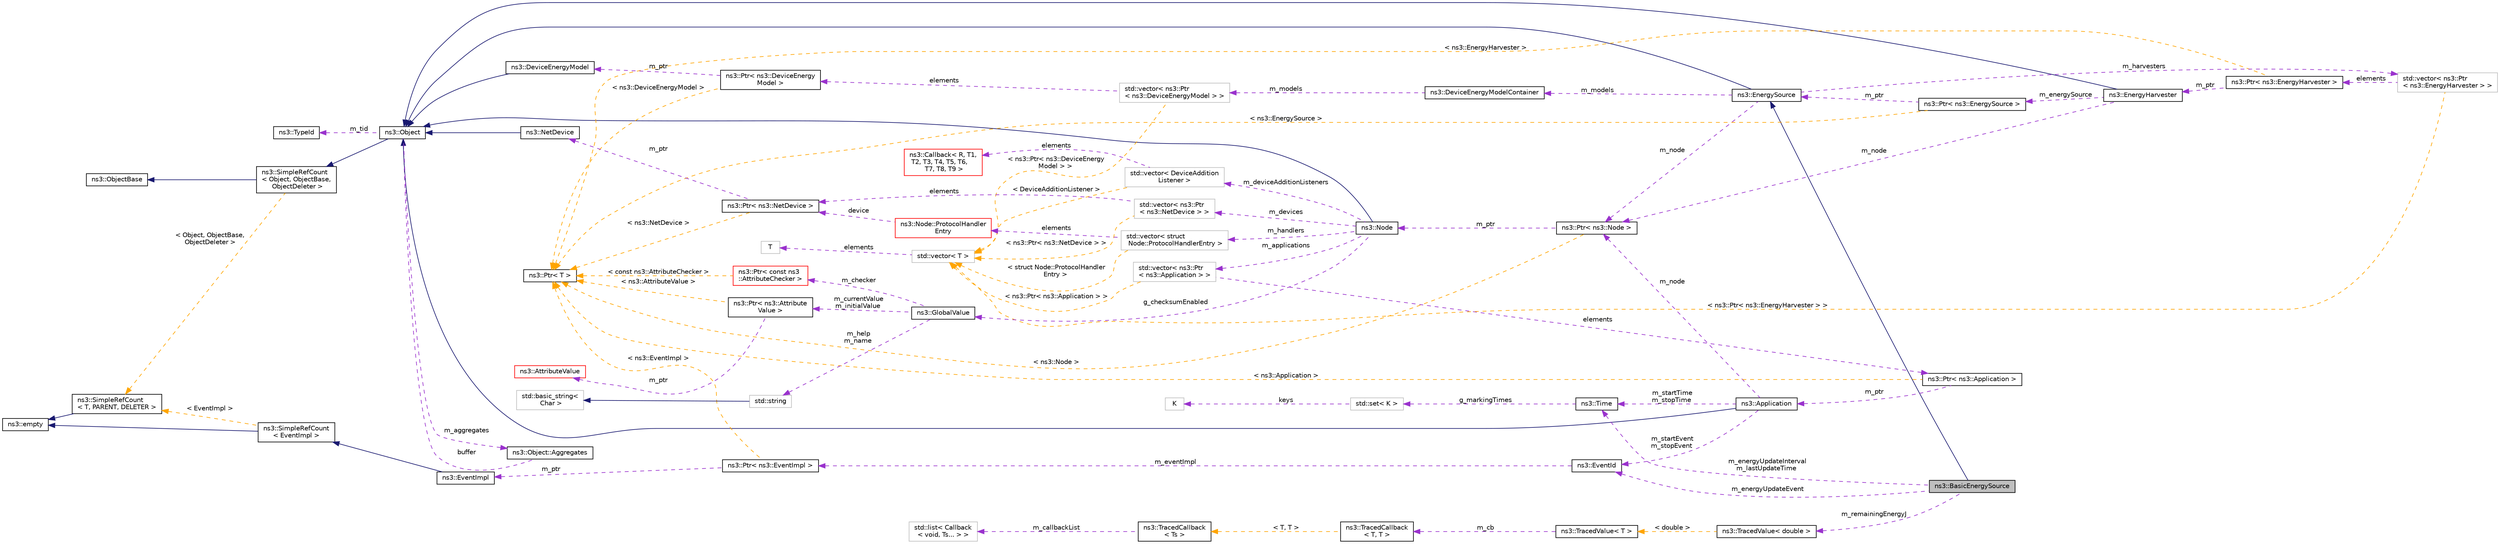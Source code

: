digraph "ns3::BasicEnergySource"
{
 // LATEX_PDF_SIZE
  edge [fontname="Helvetica",fontsize="10",labelfontname="Helvetica",labelfontsize="10"];
  node [fontname="Helvetica",fontsize="10",shape=record];
  rankdir="LR";
  Node1 [label="ns3::BasicEnergySource",height=0.2,width=0.4,color="black", fillcolor="grey75", style="filled", fontcolor="black",tooltip="BasicEnergySource decreases/increases remaining energy stored in itself in linearly."];
  Node2 -> Node1 [dir="back",color="midnightblue",fontsize="10",style="solid",fontname="Helvetica"];
  Node2 [label="ns3::EnergySource",height=0.2,width=0.4,color="black", fillcolor="white", style="filled",URL="$classns3_1_1_energy_source.html",tooltip="Introspection did not find any typical Config paths."];
  Node3 -> Node2 [dir="back",color="midnightblue",fontsize="10",style="solid",fontname="Helvetica"];
  Node3 [label="ns3::Object",height=0.2,width=0.4,color="black", fillcolor="white", style="filled",URL="$classns3_1_1_object.html",tooltip="A base class which provides memory management and object aggregation."];
  Node4 -> Node3 [dir="back",color="midnightblue",fontsize="10",style="solid",fontname="Helvetica"];
  Node4 [label="ns3::SimpleRefCount\l\< Object, ObjectBase,\l ObjectDeleter \>",height=0.2,width=0.4,color="black", fillcolor="white", style="filled",URL="$classns3_1_1_simple_ref_count.html",tooltip=" "];
  Node5 -> Node4 [dir="back",color="midnightblue",fontsize="10",style="solid",fontname="Helvetica"];
  Node5 [label="ns3::ObjectBase",height=0.2,width=0.4,color="black", fillcolor="white", style="filled",URL="$classns3_1_1_object_base.html",tooltip="Anchor the ns-3 type and attribute system."];
  Node6 -> Node4 [dir="back",color="orange",fontsize="10",style="dashed",label=" \< Object, ObjectBase,\l ObjectDeleter \>" ,fontname="Helvetica"];
  Node6 [label="ns3::SimpleRefCount\l\< T, PARENT, DELETER \>",height=0.2,width=0.4,color="black", fillcolor="white", style="filled",URL="$classns3_1_1_simple_ref_count.html",tooltip="A template-based reference counting class."];
  Node7 -> Node6 [dir="back",color="midnightblue",fontsize="10",style="solid",fontname="Helvetica"];
  Node7 [label="ns3::empty",height=0.2,width=0.4,color="black", fillcolor="white", style="filled",URL="$classns3_1_1empty.html",tooltip="make Callback use a separate empty type"];
  Node8 -> Node3 [dir="back",color="darkorchid3",fontsize="10",style="dashed",label=" m_tid" ,fontname="Helvetica"];
  Node8 [label="ns3::TypeId",height=0.2,width=0.4,color="black", fillcolor="white", style="filled",URL="$classns3_1_1_type_id.html",tooltip="a unique identifier for an interface."];
  Node9 -> Node3 [dir="back",color="darkorchid3",fontsize="10",style="dashed",label=" m_aggregates" ,fontname="Helvetica"];
  Node9 [label="ns3::Object::Aggregates",height=0.2,width=0.4,color="black", fillcolor="white", style="filled",URL="$structns3_1_1_object_1_1_aggregates.html",tooltip="The list of Objects aggregated to this one."];
  Node3 -> Node9 [dir="back",color="darkorchid3",fontsize="10",style="dashed",label=" buffer" ,fontname="Helvetica"];
  Node10 -> Node2 [dir="back",color="darkorchid3",fontsize="10",style="dashed",label=" m_node" ,fontname="Helvetica"];
  Node10 [label="ns3::Ptr\< ns3::Node \>",height=0.2,width=0.4,color="black", fillcolor="white", style="filled",URL="$classns3_1_1_ptr.html",tooltip=" "];
  Node11 -> Node10 [dir="back",color="darkorchid3",fontsize="10",style="dashed",label=" m_ptr" ,fontname="Helvetica"];
  Node11 [label="ns3::Node",height=0.2,width=0.4,color="black", fillcolor="white", style="filled",URL="$classns3_1_1_node.html",tooltip="A network Node."];
  Node3 -> Node11 [dir="back",color="midnightblue",fontsize="10",style="solid",fontname="Helvetica"];
  Node12 -> Node11 [dir="back",color="darkorchid3",fontsize="10",style="dashed",label=" m_applications" ,fontname="Helvetica"];
  Node12 [label="std::vector\< ns3::Ptr\l\< ns3::Application \> \>",height=0.2,width=0.4,color="grey75", fillcolor="white", style="filled",tooltip=" "];
  Node13 -> Node12 [dir="back",color="darkorchid3",fontsize="10",style="dashed",label=" elements" ,fontname="Helvetica"];
  Node13 [label="ns3::Ptr\< ns3::Application \>",height=0.2,width=0.4,color="black", fillcolor="white", style="filled",URL="$classns3_1_1_ptr.html",tooltip=" "];
  Node14 -> Node13 [dir="back",color="darkorchid3",fontsize="10",style="dashed",label=" m_ptr" ,fontname="Helvetica"];
  Node14 [label="ns3::Application",height=0.2,width=0.4,color="black", fillcolor="white", style="filled",URL="$classns3_1_1_application.html",tooltip="The base class for all ns3 applications."];
  Node3 -> Node14 [dir="back",color="midnightblue",fontsize="10",style="solid",fontname="Helvetica"];
  Node15 -> Node14 [dir="back",color="darkorchid3",fontsize="10",style="dashed",label=" m_startEvent\nm_stopEvent" ,fontname="Helvetica"];
  Node15 [label="ns3::EventId",height=0.2,width=0.4,color="black", fillcolor="white", style="filled",URL="$classns3_1_1_event_id.html",tooltip="An identifier for simulation events."];
  Node16 -> Node15 [dir="back",color="darkorchid3",fontsize="10",style="dashed",label=" m_eventImpl" ,fontname="Helvetica"];
  Node16 [label="ns3::Ptr\< ns3::EventImpl \>",height=0.2,width=0.4,color="black", fillcolor="white", style="filled",URL="$classns3_1_1_ptr.html",tooltip=" "];
  Node17 -> Node16 [dir="back",color="darkorchid3",fontsize="10",style="dashed",label=" m_ptr" ,fontname="Helvetica"];
  Node17 [label="ns3::EventImpl",height=0.2,width=0.4,color="black", fillcolor="white", style="filled",URL="$classns3_1_1_event_impl.html",tooltip="A simulation event."];
  Node18 -> Node17 [dir="back",color="midnightblue",fontsize="10",style="solid",fontname="Helvetica"];
  Node18 [label="ns3::SimpleRefCount\l\< EventImpl \>",height=0.2,width=0.4,color="black", fillcolor="white", style="filled",URL="$classns3_1_1_simple_ref_count.html",tooltip=" "];
  Node7 -> Node18 [dir="back",color="midnightblue",fontsize="10",style="solid",fontname="Helvetica"];
  Node6 -> Node18 [dir="back",color="orange",fontsize="10",style="dashed",label=" \< EventImpl \>" ,fontname="Helvetica"];
  Node19 -> Node16 [dir="back",color="orange",fontsize="10",style="dashed",label=" \< ns3::EventImpl \>" ,fontname="Helvetica"];
  Node19 [label="ns3::Ptr\< T \>",height=0.2,width=0.4,color="black", fillcolor="white", style="filled",URL="$classns3_1_1_ptr.html",tooltip="Smart pointer class similar to boost::intrusive_ptr."];
  Node10 -> Node14 [dir="back",color="darkorchid3",fontsize="10",style="dashed",label=" m_node" ,fontname="Helvetica"];
  Node20 -> Node14 [dir="back",color="darkorchid3",fontsize="10",style="dashed",label=" m_startTime\nm_stopTime" ,fontname="Helvetica"];
  Node20 [label="ns3::Time",height=0.2,width=0.4,color="black", fillcolor="white", style="filled",URL="$classns3_1_1_time.html",tooltip="Simulation virtual time values and global simulation resolution."];
  Node21 -> Node20 [dir="back",color="darkorchid3",fontsize="10",style="dashed",label=" g_markingTimes" ,fontname="Helvetica"];
  Node21 [label="std::set\< K \>",height=0.2,width=0.4,color="grey75", fillcolor="white", style="filled",tooltip=" "];
  Node22 -> Node21 [dir="back",color="darkorchid3",fontsize="10",style="dashed",label=" keys" ,fontname="Helvetica"];
  Node22 [label="K",height=0.2,width=0.4,color="grey75", fillcolor="white", style="filled",tooltip=" "];
  Node19 -> Node13 [dir="back",color="orange",fontsize="10",style="dashed",label=" \< ns3::Application \>" ,fontname="Helvetica"];
  Node23 -> Node12 [dir="back",color="orange",fontsize="10",style="dashed",label=" \< ns3::Ptr\< ns3::Application \> \>" ,fontname="Helvetica"];
  Node23 [label="std::vector\< T \>",height=0.2,width=0.4,color="grey75", fillcolor="white", style="filled",tooltip=" "];
  Node24 -> Node23 [dir="back",color="darkorchid3",fontsize="10",style="dashed",label=" elements" ,fontname="Helvetica"];
  Node24 [label="T",height=0.2,width=0.4,color="grey75", fillcolor="white", style="filled",tooltip=" "];
  Node25 -> Node11 [dir="back",color="darkorchid3",fontsize="10",style="dashed",label=" m_devices" ,fontname="Helvetica"];
  Node25 [label="std::vector\< ns3::Ptr\l\< ns3::NetDevice \> \>",height=0.2,width=0.4,color="grey75", fillcolor="white", style="filled",tooltip=" "];
  Node26 -> Node25 [dir="back",color="darkorchid3",fontsize="10",style="dashed",label=" elements" ,fontname="Helvetica"];
  Node26 [label="ns3::Ptr\< ns3::NetDevice \>",height=0.2,width=0.4,color="black", fillcolor="white", style="filled",URL="$classns3_1_1_ptr.html",tooltip=" "];
  Node27 -> Node26 [dir="back",color="darkorchid3",fontsize="10",style="dashed",label=" m_ptr" ,fontname="Helvetica"];
  Node27 [label="ns3::NetDevice",height=0.2,width=0.4,color="black", fillcolor="white", style="filled",URL="$classns3_1_1_net_device.html",tooltip="Network layer to device interface."];
  Node3 -> Node27 [dir="back",color="midnightblue",fontsize="10",style="solid",fontname="Helvetica"];
  Node19 -> Node26 [dir="back",color="orange",fontsize="10",style="dashed",label=" \< ns3::NetDevice \>" ,fontname="Helvetica"];
  Node23 -> Node25 [dir="back",color="orange",fontsize="10",style="dashed",label=" \< ns3::Ptr\< ns3::NetDevice \> \>" ,fontname="Helvetica"];
  Node28 -> Node11 [dir="back",color="darkorchid3",fontsize="10",style="dashed",label=" g_checksumEnabled" ,fontname="Helvetica"];
  Node28 [label="ns3::GlobalValue",height=0.2,width=0.4,color="black", fillcolor="white", style="filled",URL="$classns3_1_1_global_value.html",tooltip="Hold a so-called 'global value'."];
  Node29 -> Node28 [dir="back",color="darkorchid3",fontsize="10",style="dashed",label=" m_currentValue\nm_initialValue" ,fontname="Helvetica"];
  Node29 [label="ns3::Ptr\< ns3::Attribute\lValue \>",height=0.2,width=0.4,color="black", fillcolor="white", style="filled",URL="$classns3_1_1_ptr.html",tooltip=" "];
  Node30 -> Node29 [dir="back",color="darkorchid3",fontsize="10",style="dashed",label=" m_ptr" ,fontname="Helvetica"];
  Node30 [label="ns3::AttributeValue",height=0.2,width=0.4,color="red", fillcolor="white", style="filled",URL="$classns3_1_1_attribute_value.html",tooltip="Hold a value for an Attribute."];
  Node19 -> Node29 [dir="back",color="orange",fontsize="10",style="dashed",label=" \< ns3::AttributeValue \>" ,fontname="Helvetica"];
  Node32 -> Node28 [dir="back",color="darkorchid3",fontsize="10",style="dashed",label=" m_help\nm_name" ,fontname="Helvetica"];
  Node32 [label="std::string",height=0.2,width=0.4,color="grey75", fillcolor="white", style="filled",tooltip=" "];
  Node33 -> Node32 [dir="back",color="midnightblue",fontsize="10",style="solid",fontname="Helvetica"];
  Node33 [label="std::basic_string\<\l Char \>",height=0.2,width=0.4,color="grey75", fillcolor="white", style="filled",tooltip=" "];
  Node34 -> Node28 [dir="back",color="darkorchid3",fontsize="10",style="dashed",label=" m_checker" ,fontname="Helvetica"];
  Node34 [label="ns3::Ptr\< const ns3\l::AttributeChecker \>",height=0.2,width=0.4,color="red", fillcolor="white", style="filled",URL="$classns3_1_1_ptr.html",tooltip=" "];
  Node19 -> Node34 [dir="back",color="orange",fontsize="10",style="dashed",label=" \< const ns3::AttributeChecker \>" ,fontname="Helvetica"];
  Node37 -> Node11 [dir="back",color="darkorchid3",fontsize="10",style="dashed",label=" m_handlers" ,fontname="Helvetica"];
  Node37 [label="std::vector\< struct\l Node::ProtocolHandlerEntry \>",height=0.2,width=0.4,color="grey75", fillcolor="white", style="filled",tooltip=" "];
  Node38 -> Node37 [dir="back",color="darkorchid3",fontsize="10",style="dashed",label=" elements" ,fontname="Helvetica"];
  Node38 [label="ns3::Node::ProtocolHandler\lEntry",height=0.2,width=0.4,color="red", fillcolor="white", style="filled",URL="$structns3_1_1_node_1_1_protocol_handler_entry.html",tooltip="Protocol handler entry."];
  Node26 -> Node38 [dir="back",color="darkorchid3",fontsize="10",style="dashed",label=" device" ,fontname="Helvetica"];
  Node23 -> Node37 [dir="back",color="orange",fontsize="10",style="dashed",label=" \< struct Node::ProtocolHandler\lEntry \>" ,fontname="Helvetica"];
  Node45 -> Node11 [dir="back",color="darkorchid3",fontsize="10",style="dashed",label=" m_deviceAdditionListeners" ,fontname="Helvetica"];
  Node45 [label="std::vector\< DeviceAddition\lListener \>",height=0.2,width=0.4,color="grey75", fillcolor="white", style="filled",tooltip=" "];
  Node44 -> Node45 [dir="back",color="darkorchid3",fontsize="10",style="dashed",label=" elements" ,fontname="Helvetica"];
  Node44 [label="ns3::Callback\< R, T1,\l T2, T3, T4, T5, T6,\l T7, T8, T9 \>",height=0.2,width=0.4,color="red", fillcolor="white", style="filled",URL="$classns3_1_1_callback.html",tooltip="Callback template class."];
  Node23 -> Node45 [dir="back",color="orange",fontsize="10",style="dashed",label=" \< DeviceAdditionListener \>" ,fontname="Helvetica"];
  Node19 -> Node10 [dir="back",color="orange",fontsize="10",style="dashed",label=" \< ns3::Node \>" ,fontname="Helvetica"];
  Node46 -> Node2 [dir="back",color="darkorchid3",fontsize="10",style="dashed",label=" m_harvesters" ,fontname="Helvetica"];
  Node46 [label="std::vector\< ns3::Ptr\l\< ns3::EnergyHarvester \> \>",height=0.2,width=0.4,color="grey75", fillcolor="white", style="filled",tooltip=" "];
  Node47 -> Node46 [dir="back",color="darkorchid3",fontsize="10",style="dashed",label=" elements" ,fontname="Helvetica"];
  Node47 [label="ns3::Ptr\< ns3::EnergyHarvester \>",height=0.2,width=0.4,color="black", fillcolor="white", style="filled",URL="$classns3_1_1_ptr.html",tooltip=" "];
  Node48 -> Node47 [dir="back",color="darkorchid3",fontsize="10",style="dashed",label=" m_ptr" ,fontname="Helvetica"];
  Node48 [label="ns3::EnergyHarvester",height=0.2,width=0.4,color="black", fillcolor="white", style="filled",URL="$classns3_1_1_energy_harvester.html",tooltip="Energy harvester base class."];
  Node3 -> Node48 [dir="back",color="midnightblue",fontsize="10",style="solid",fontname="Helvetica"];
  Node10 -> Node48 [dir="back",color="darkorchid3",fontsize="10",style="dashed",label=" m_node" ,fontname="Helvetica"];
  Node49 -> Node48 [dir="back",color="darkorchid3",fontsize="10",style="dashed",label=" m_energySource" ,fontname="Helvetica"];
  Node49 [label="ns3::Ptr\< ns3::EnergySource \>",height=0.2,width=0.4,color="black", fillcolor="white", style="filled",URL="$classns3_1_1_ptr.html",tooltip=" "];
  Node2 -> Node49 [dir="back",color="darkorchid3",fontsize="10",style="dashed",label=" m_ptr" ,fontname="Helvetica"];
  Node19 -> Node49 [dir="back",color="orange",fontsize="10",style="dashed",label=" \< ns3::EnergySource \>" ,fontname="Helvetica"];
  Node19 -> Node47 [dir="back",color="orange",fontsize="10",style="dashed",label=" \< ns3::EnergyHarvester \>" ,fontname="Helvetica"];
  Node23 -> Node46 [dir="back",color="orange",fontsize="10",style="dashed",label=" \< ns3::Ptr\< ns3::EnergyHarvester \> \>" ,fontname="Helvetica"];
  Node50 -> Node2 [dir="back",color="darkorchid3",fontsize="10",style="dashed",label=" m_models" ,fontname="Helvetica"];
  Node50 [label="ns3::DeviceEnergyModelContainer",height=0.2,width=0.4,color="black", fillcolor="white", style="filled",URL="$classns3_1_1_device_energy_model_container.html",tooltip="Holds a vector of ns3::DeviceEnergyModel pointers."];
  Node51 -> Node50 [dir="back",color="darkorchid3",fontsize="10",style="dashed",label=" m_models" ,fontname="Helvetica"];
  Node51 [label="std::vector\< ns3::Ptr\l\< ns3::DeviceEnergyModel \> \>",height=0.2,width=0.4,color="grey75", fillcolor="white", style="filled",tooltip=" "];
  Node52 -> Node51 [dir="back",color="darkorchid3",fontsize="10",style="dashed",label=" elements" ,fontname="Helvetica"];
  Node52 [label="ns3::Ptr\< ns3::DeviceEnergy\lModel \>",height=0.2,width=0.4,color="black", fillcolor="white", style="filled",URL="$classns3_1_1_ptr.html",tooltip=" "];
  Node53 -> Node52 [dir="back",color="darkorchid3",fontsize="10",style="dashed",label=" m_ptr" ,fontname="Helvetica"];
  Node53 [label="ns3::DeviceEnergyModel",height=0.2,width=0.4,color="black", fillcolor="white", style="filled",URL="$classns3_1_1_device_energy_model.html",tooltip="Base class for device energy models."];
  Node3 -> Node53 [dir="back",color="midnightblue",fontsize="10",style="solid",fontname="Helvetica"];
  Node19 -> Node52 [dir="back",color="orange",fontsize="10",style="dashed",label=" \< ns3::DeviceEnergyModel \>" ,fontname="Helvetica"];
  Node23 -> Node51 [dir="back",color="orange",fontsize="10",style="dashed",label=" \< ns3::Ptr\< ns3::DeviceEnergy\lModel \> \>" ,fontname="Helvetica"];
  Node54 -> Node1 [dir="back",color="darkorchid3",fontsize="10",style="dashed",label=" m_remainingEnergyJ" ,fontname="Helvetica"];
  Node54 [label="ns3::TracedValue\< double \>",height=0.2,width=0.4,color="black", fillcolor="white", style="filled",URL="$classns3_1_1_traced_value.html",tooltip=" "];
  Node55 -> Node54 [dir="back",color="orange",fontsize="10",style="dashed",label=" \< double \>" ,fontname="Helvetica"];
  Node55 [label="ns3::TracedValue\< T \>",height=0.2,width=0.4,color="black", fillcolor="white", style="filled",URL="$classns3_1_1_traced_value.html",tooltip="Trace classes with value semantics."];
  Node56 -> Node55 [dir="back",color="darkorchid3",fontsize="10",style="dashed",label=" m_cb" ,fontname="Helvetica"];
  Node56 [label="ns3::TracedCallback\l\< T, T \>",height=0.2,width=0.4,color="black", fillcolor="white", style="filled",URL="$classns3_1_1_traced_callback.html",tooltip=" "];
  Node57 -> Node56 [dir="back",color="orange",fontsize="10",style="dashed",label=" \< T, T \>" ,fontname="Helvetica"];
  Node57 [label="ns3::TracedCallback\l\< Ts \>",height=0.2,width=0.4,color="black", fillcolor="white", style="filled",URL="$classns3_1_1_traced_callback.html",tooltip="Forward calls to a chain of Callback."];
  Node58 -> Node57 [dir="back",color="darkorchid3",fontsize="10",style="dashed",label=" m_callbackList" ,fontname="Helvetica"];
  Node58 [label="std::list\< Callback\l\< void, Ts... \> \>",height=0.2,width=0.4,color="grey75", fillcolor="white", style="filled",tooltip=" "];
  Node15 -> Node1 [dir="back",color="darkorchid3",fontsize="10",style="dashed",label=" m_energyUpdateEvent" ,fontname="Helvetica"];
  Node20 -> Node1 [dir="back",color="darkorchid3",fontsize="10",style="dashed",label=" m_energyUpdateInterval\nm_lastUpdateTime" ,fontname="Helvetica"];
}
